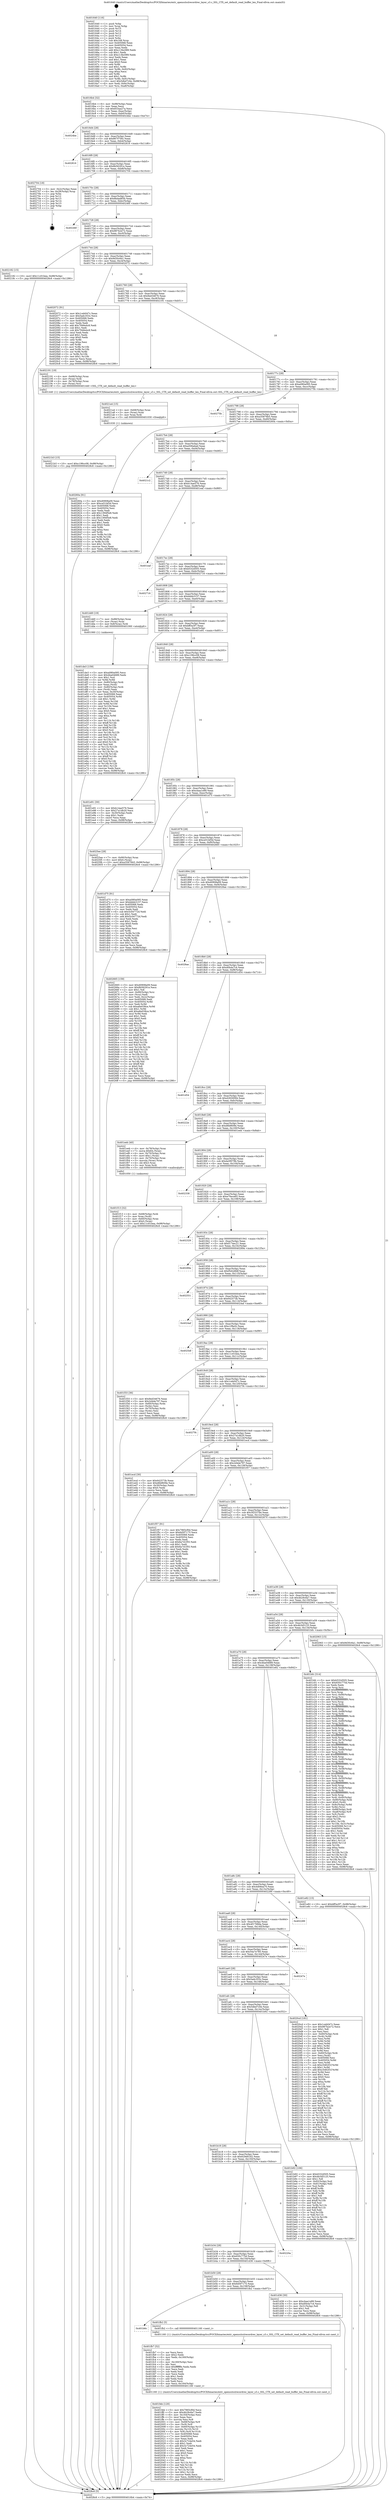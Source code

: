 digraph "0x401640" {
  label = "0x401640 (/mnt/c/Users/mathe/Desktop/tcc/POCII/binaries/extr_opensslsslrecordrec_layer_s3.c_SSL_CTX_set_default_read_buffer_len_Final-ollvm.out::main(0))"
  labelloc = "t"
  node[shape=record]

  Entry [label="",width=0.3,height=0.3,shape=circle,fillcolor=black,style=filled]
  "0x4016b4" [label="{
     0x4016b4 [32]\l
     | [instrs]\l
     &nbsp;&nbsp;0x4016b4 \<+6\>: mov -0x98(%rbp),%eax\l
     &nbsp;&nbsp;0x4016ba \<+2\>: mov %eax,%ecx\l
     &nbsp;&nbsp;0x4016bc \<+6\>: sub $0x833aa27a,%ecx\l
     &nbsp;&nbsp;0x4016c2 \<+6\>: mov %eax,-0xac(%rbp)\l
     &nbsp;&nbsp;0x4016c8 \<+6\>: mov %ecx,-0xb0(%rbp)\l
     &nbsp;&nbsp;0x4016ce \<+6\>: je 00000000004024be \<main+0xe7e\>\l
  }"]
  "0x4024be" [label="{
     0x4024be\l
  }", style=dashed]
  "0x4016d4" [label="{
     0x4016d4 [28]\l
     | [instrs]\l
     &nbsp;&nbsp;0x4016d4 \<+5\>: jmp 00000000004016d9 \<main+0x99\>\l
     &nbsp;&nbsp;0x4016d9 \<+6\>: mov -0xac(%rbp),%eax\l
     &nbsp;&nbsp;0x4016df \<+5\>: sub $0x867f756c,%eax\l
     &nbsp;&nbsp;0x4016e4 \<+6\>: mov %eax,-0xb4(%rbp)\l
     &nbsp;&nbsp;0x4016ea \<+6\>: je 0000000000402816 \<main+0x11d6\>\l
  }"]
  Exit [label="",width=0.3,height=0.3,shape=circle,fillcolor=black,style=filled,peripheries=2]
  "0x402816" [label="{
     0x402816\l
  }", style=dashed]
  "0x4016f0" [label="{
     0x4016f0 [28]\l
     | [instrs]\l
     &nbsp;&nbsp;0x4016f0 \<+5\>: jmp 00000000004016f5 \<main+0xb5\>\l
     &nbsp;&nbsp;0x4016f5 \<+6\>: mov -0xac(%rbp),%eax\l
     &nbsp;&nbsp;0x4016fb \<+5\>: sub $0x8b56291e,%eax\l
     &nbsp;&nbsp;0x401700 \<+6\>: mov %eax,-0xb8(%rbp)\l
     &nbsp;&nbsp;0x401706 \<+6\>: je 0000000000402704 \<main+0x10c4\>\l
  }"]
  "0x4021b3" [label="{
     0x4021b3 [15]\l
     | [instrs]\l
     &nbsp;&nbsp;0x4021b3 \<+10\>: movl $0xc196cc08,-0x98(%rbp)\l
     &nbsp;&nbsp;0x4021bd \<+5\>: jmp 00000000004028c6 \<main+0x1286\>\l
  }"]
  "0x402704" [label="{
     0x402704 [18]\l
     | [instrs]\l
     &nbsp;&nbsp;0x402704 \<+3\>: mov -0x2c(%rbp),%eax\l
     &nbsp;&nbsp;0x402707 \<+4\>: lea -0x28(%rbp),%rsp\l
     &nbsp;&nbsp;0x40270b \<+1\>: pop %rbx\l
     &nbsp;&nbsp;0x40270c \<+2\>: pop %r12\l
     &nbsp;&nbsp;0x40270e \<+2\>: pop %r13\l
     &nbsp;&nbsp;0x402710 \<+2\>: pop %r14\l
     &nbsp;&nbsp;0x402712 \<+2\>: pop %r15\l
     &nbsp;&nbsp;0x402714 \<+1\>: pop %rbp\l
     &nbsp;&nbsp;0x402715 \<+1\>: ret\l
  }"]
  "0x40170c" [label="{
     0x40170c [28]\l
     | [instrs]\l
     &nbsp;&nbsp;0x40170c \<+5\>: jmp 0000000000401711 \<main+0xd1\>\l
     &nbsp;&nbsp;0x401711 \<+6\>: mov -0xac(%rbp),%eax\l
     &nbsp;&nbsp;0x401717 \<+5\>: sub $0x8bdad65b,%eax\l
     &nbsp;&nbsp;0x40171c \<+6\>: mov %eax,-0xbc(%rbp)\l
     &nbsp;&nbsp;0x401722 \<+6\>: je 000000000040246f \<main+0xe2f\>\l
  }"]
  "0x4021a4" [label="{
     0x4021a4 [15]\l
     | [instrs]\l
     &nbsp;&nbsp;0x4021a4 \<+4\>: mov -0x68(%rbp),%rax\l
     &nbsp;&nbsp;0x4021a8 \<+3\>: mov (%rax),%rax\l
     &nbsp;&nbsp;0x4021ab \<+3\>: mov %rax,%rdi\l
     &nbsp;&nbsp;0x4021ae \<+5\>: call 0000000000401030 \<free@plt\>\l
     | [calls]\l
     &nbsp;&nbsp;0x401030 \{1\} (unknown)\l
  }"]
  "0x40246f" [label="{
     0x40246f\l
  }", style=dashed]
  "0x401728" [label="{
     0x401728 [28]\l
     | [instrs]\l
     &nbsp;&nbsp;0x401728 \<+5\>: jmp 000000000040172d \<main+0xed\>\l
     &nbsp;&nbsp;0x40172d \<+6\>: mov -0xac(%rbp),%eax\l
     &nbsp;&nbsp;0x401733 \<+5\>: sub $0x987b2e72,%eax\l
     &nbsp;&nbsp;0x401738 \<+6\>: mov %eax,-0xc0(%rbp)\l
     &nbsp;&nbsp;0x40173e \<+6\>: je 0000000000402182 \<main+0xb42\>\l
  }"]
  "0x401feb" [label="{
     0x401feb [120]\l
     | [instrs]\l
     &nbsp;&nbsp;0x401feb \<+5\>: mov $0x7965cf0d,%ecx\l
     &nbsp;&nbsp;0x401ff0 \<+5\>: mov $0x4b29c6a7,%edx\l
     &nbsp;&nbsp;0x401ff5 \<+6\>: mov -0x164(%rbp),%esi\l
     &nbsp;&nbsp;0x401ffb \<+3\>: imul %eax,%esi\l
     &nbsp;&nbsp;0x401ffe \<+3\>: movslq %esi,%r8\l
     &nbsp;&nbsp;0x402001 \<+4\>: mov -0x68(%rbp),%r9\l
     &nbsp;&nbsp;0x402005 \<+3\>: mov (%r9),%r9\l
     &nbsp;&nbsp;0x402008 \<+4\>: mov -0x60(%rbp),%r10\l
     &nbsp;&nbsp;0x40200c \<+3\>: movslq (%r10),%r10\l
     &nbsp;&nbsp;0x40200f \<+4\>: mov %r8,(%r9,%r10,8)\l
     &nbsp;&nbsp;0x402013 \<+7\>: mov 0x405068,%eax\l
     &nbsp;&nbsp;0x40201a \<+7\>: mov 0x405054,%esi\l
     &nbsp;&nbsp;0x402021 \<+2\>: mov %eax,%edi\l
     &nbsp;&nbsp;0x402023 \<+6\>: sub $0x3c724e54,%edi\l
     &nbsp;&nbsp;0x402029 \<+3\>: sub $0x1,%edi\l
     &nbsp;&nbsp;0x40202c \<+6\>: add $0x3c724e54,%edi\l
     &nbsp;&nbsp;0x402032 \<+3\>: imul %edi,%eax\l
     &nbsp;&nbsp;0x402035 \<+3\>: and $0x1,%eax\l
     &nbsp;&nbsp;0x402038 \<+3\>: cmp $0x0,%eax\l
     &nbsp;&nbsp;0x40203b \<+4\>: sete %r11b\l
     &nbsp;&nbsp;0x40203f \<+3\>: cmp $0xa,%esi\l
     &nbsp;&nbsp;0x402042 \<+3\>: setl %bl\l
     &nbsp;&nbsp;0x402045 \<+3\>: mov %r11b,%r14b\l
     &nbsp;&nbsp;0x402048 \<+3\>: and %bl,%r14b\l
     &nbsp;&nbsp;0x40204b \<+3\>: xor %bl,%r11b\l
     &nbsp;&nbsp;0x40204e \<+3\>: or %r11b,%r14b\l
     &nbsp;&nbsp;0x402051 \<+4\>: test $0x1,%r14b\l
     &nbsp;&nbsp;0x402055 \<+3\>: cmovne %edx,%ecx\l
     &nbsp;&nbsp;0x402058 \<+6\>: mov %ecx,-0x98(%rbp)\l
     &nbsp;&nbsp;0x40205e \<+5\>: jmp 00000000004028c6 \<main+0x1286\>\l
  }"]
  "0x402182" [label="{
     0x402182 [15]\l
     | [instrs]\l
     &nbsp;&nbsp;0x402182 \<+10\>: movl $0x11c01bea,-0x98(%rbp)\l
     &nbsp;&nbsp;0x40218c \<+5\>: jmp 00000000004028c6 \<main+0x1286\>\l
  }"]
  "0x401744" [label="{
     0x401744 [28]\l
     | [instrs]\l
     &nbsp;&nbsp;0x401744 \<+5\>: jmp 0000000000401749 \<main+0x109\>\l
     &nbsp;&nbsp;0x401749 \<+6\>: mov -0xac(%rbp),%eax\l
     &nbsp;&nbsp;0x40174f \<+5\>: sub $0x9d30c6a1,%eax\l
     &nbsp;&nbsp;0x401754 \<+6\>: mov %eax,-0xc4(%rbp)\l
     &nbsp;&nbsp;0x40175a \<+6\>: je 0000000000402072 \<main+0xa32\>\l
  }"]
  "0x401fb7" [label="{
     0x401fb7 [52]\l
     | [instrs]\l
     &nbsp;&nbsp;0x401fb7 \<+2\>: xor %ecx,%ecx\l
     &nbsp;&nbsp;0x401fb9 \<+5\>: mov $0x2,%edx\l
     &nbsp;&nbsp;0x401fbe \<+6\>: mov %edx,-0x160(%rbp)\l
     &nbsp;&nbsp;0x401fc4 \<+1\>: cltd\l
     &nbsp;&nbsp;0x401fc5 \<+6\>: mov -0x160(%rbp),%esi\l
     &nbsp;&nbsp;0x401fcb \<+2\>: idiv %esi\l
     &nbsp;&nbsp;0x401fcd \<+6\>: imul $0xfffffffe,%edx,%edx\l
     &nbsp;&nbsp;0x401fd3 \<+2\>: mov %ecx,%edi\l
     &nbsp;&nbsp;0x401fd5 \<+2\>: sub %edx,%edi\l
     &nbsp;&nbsp;0x401fd7 \<+2\>: mov %ecx,%edx\l
     &nbsp;&nbsp;0x401fd9 \<+3\>: sub $0x1,%edx\l
     &nbsp;&nbsp;0x401fdc \<+2\>: add %edx,%edi\l
     &nbsp;&nbsp;0x401fde \<+2\>: sub %edi,%ecx\l
     &nbsp;&nbsp;0x401fe0 \<+6\>: mov %ecx,-0x164(%rbp)\l
     &nbsp;&nbsp;0x401fe6 \<+5\>: call 0000000000401160 \<next_i\>\l
     | [calls]\l
     &nbsp;&nbsp;0x401160 \{1\} (/mnt/c/Users/mathe/Desktop/tcc/POCII/binaries/extr_opensslsslrecordrec_layer_s3.c_SSL_CTX_set_default_read_buffer_len_Final-ollvm.out::next_i)\l
  }"]
  "0x402072" [label="{
     0x402072 [91]\l
     | [instrs]\l
     &nbsp;&nbsp;0x402072 \<+5\>: mov $0x1ceb047c,%eax\l
     &nbsp;&nbsp;0x402077 \<+5\>: mov $0x5adc353c,%ecx\l
     &nbsp;&nbsp;0x40207c \<+7\>: mov 0x405068,%edx\l
     &nbsp;&nbsp;0x402083 \<+7\>: mov 0x405054,%esi\l
     &nbsp;&nbsp;0x40208a \<+2\>: mov %edx,%edi\l
     &nbsp;&nbsp;0x40208c \<+6\>: add $0x7946e4c8,%edi\l
     &nbsp;&nbsp;0x402092 \<+3\>: sub $0x1,%edi\l
     &nbsp;&nbsp;0x402095 \<+6\>: sub $0x7946e4c8,%edi\l
     &nbsp;&nbsp;0x40209b \<+3\>: imul %edi,%edx\l
     &nbsp;&nbsp;0x40209e \<+3\>: and $0x1,%edx\l
     &nbsp;&nbsp;0x4020a1 \<+3\>: cmp $0x0,%edx\l
     &nbsp;&nbsp;0x4020a4 \<+4\>: sete %r8b\l
     &nbsp;&nbsp;0x4020a8 \<+3\>: cmp $0xa,%esi\l
     &nbsp;&nbsp;0x4020ab \<+4\>: setl %r9b\l
     &nbsp;&nbsp;0x4020af \<+3\>: mov %r8b,%r10b\l
     &nbsp;&nbsp;0x4020b2 \<+3\>: and %r9b,%r10b\l
     &nbsp;&nbsp;0x4020b5 \<+3\>: xor %r9b,%r8b\l
     &nbsp;&nbsp;0x4020b8 \<+3\>: or %r8b,%r10b\l
     &nbsp;&nbsp;0x4020bb \<+4\>: test $0x1,%r10b\l
     &nbsp;&nbsp;0x4020bf \<+3\>: cmovne %ecx,%eax\l
     &nbsp;&nbsp;0x4020c2 \<+6\>: mov %eax,-0x98(%rbp)\l
     &nbsp;&nbsp;0x4020c8 \<+5\>: jmp 00000000004028c6 \<main+0x1286\>\l
  }"]
  "0x401760" [label="{
     0x401760 [28]\l
     | [instrs]\l
     &nbsp;&nbsp;0x401760 \<+5\>: jmp 0000000000401765 \<main+0x125\>\l
     &nbsp;&nbsp;0x401765 \<+6\>: mov -0xac(%rbp),%eax\l
     &nbsp;&nbsp;0x40176b \<+5\>: sub $0x9ed34676,%eax\l
     &nbsp;&nbsp;0x401770 \<+6\>: mov %eax,-0xc8(%rbp)\l
     &nbsp;&nbsp;0x401776 \<+6\>: je 0000000000402191 \<main+0xb51\>\l
  }"]
  "0x401b6c" [label="{
     0x401b6c\l
  }", style=dashed]
  "0x402191" [label="{
     0x402191 [19]\l
     | [instrs]\l
     &nbsp;&nbsp;0x402191 \<+4\>: mov -0x68(%rbp),%rax\l
     &nbsp;&nbsp;0x402195 \<+3\>: mov (%rax),%rdi\l
     &nbsp;&nbsp;0x402198 \<+4\>: mov -0x78(%rbp),%rax\l
     &nbsp;&nbsp;0x40219c \<+3\>: mov (%rax),%rsi\l
     &nbsp;&nbsp;0x40219f \<+5\>: call 0000000000401440 \<SSL_CTX_set_default_read_buffer_len\>\l
     | [calls]\l
     &nbsp;&nbsp;0x401440 \{1\} (/mnt/c/Users/mathe/Desktop/tcc/POCII/binaries/extr_opensslsslrecordrec_layer_s3.c_SSL_CTX_set_default_read_buffer_len_Final-ollvm.out::SSL_CTX_set_default_read_buffer_len)\l
  }"]
  "0x40177c" [label="{
     0x40177c [28]\l
     | [instrs]\l
     &nbsp;&nbsp;0x40177c \<+5\>: jmp 0000000000401781 \<main+0x141\>\l
     &nbsp;&nbsp;0x401781 \<+6\>: mov -0xac(%rbp),%eax\l
     &nbsp;&nbsp;0x401787 \<+5\>: sub $0xa080a095,%eax\l
     &nbsp;&nbsp;0x40178c \<+6\>: mov %eax,-0xcc(%rbp)\l
     &nbsp;&nbsp;0x401792 \<+6\>: je 000000000040275b \<main+0x111b\>\l
  }"]
  "0x401fb2" [label="{
     0x401fb2 [5]\l
     | [instrs]\l
     &nbsp;&nbsp;0x401fb2 \<+5\>: call 0000000000401160 \<next_i\>\l
     | [calls]\l
     &nbsp;&nbsp;0x401160 \{1\} (/mnt/c/Users/mathe/Desktop/tcc/POCII/binaries/extr_opensslsslrecordrec_layer_s3.c_SSL_CTX_set_default_read_buffer_len_Final-ollvm.out::next_i)\l
  }"]
  "0x40275b" [label="{
     0x40275b\l
  }", style=dashed]
  "0x401798" [label="{
     0x401798 [28]\l
     | [instrs]\l
     &nbsp;&nbsp;0x401798 \<+5\>: jmp 000000000040179d \<main+0x15d\>\l
     &nbsp;&nbsp;0x40179d \<+6\>: mov -0xac(%rbp),%eax\l
     &nbsp;&nbsp;0x4017a3 \<+5\>: sub $0xa35876b5,%eax\l
     &nbsp;&nbsp;0x4017a8 \<+6\>: mov %eax,-0xd0(%rbp)\l
     &nbsp;&nbsp;0x4017ae \<+6\>: je 000000000040260a \<main+0xfca\>\l
  }"]
  "0x401f13" [label="{
     0x401f13 [32]\l
     | [instrs]\l
     &nbsp;&nbsp;0x401f13 \<+4\>: mov -0x68(%rbp),%rdi\l
     &nbsp;&nbsp;0x401f17 \<+3\>: mov %rax,(%rdi)\l
     &nbsp;&nbsp;0x401f1a \<+4\>: mov -0x60(%rbp),%rax\l
     &nbsp;&nbsp;0x401f1e \<+6\>: movl $0x0,(%rax)\l
     &nbsp;&nbsp;0x401f24 \<+10\>: movl $0x11c01bea,-0x98(%rbp)\l
     &nbsp;&nbsp;0x401f2e \<+5\>: jmp 00000000004028c6 \<main+0x1286\>\l
  }"]
  "0x40260a" [label="{
     0x40260a [91]\l
     | [instrs]\l
     &nbsp;&nbsp;0x40260a \<+5\>: mov $0xd0908a09,%eax\l
     &nbsp;&nbsp;0x40260f \<+5\>: mov $0xce51bf3d,%ecx\l
     &nbsp;&nbsp;0x402614 \<+7\>: mov 0x405068,%edx\l
     &nbsp;&nbsp;0x40261b \<+7\>: mov 0x405054,%esi\l
     &nbsp;&nbsp;0x402622 \<+2\>: mov %edx,%edi\l
     &nbsp;&nbsp;0x402624 \<+6\>: add $0x1394f5e8,%edi\l
     &nbsp;&nbsp;0x40262a \<+3\>: sub $0x1,%edi\l
     &nbsp;&nbsp;0x40262d \<+6\>: sub $0x1394f5e8,%edi\l
     &nbsp;&nbsp;0x402633 \<+3\>: imul %edi,%edx\l
     &nbsp;&nbsp;0x402636 \<+3\>: and $0x1,%edx\l
     &nbsp;&nbsp;0x402639 \<+3\>: cmp $0x0,%edx\l
     &nbsp;&nbsp;0x40263c \<+4\>: sete %r8b\l
     &nbsp;&nbsp;0x402640 \<+3\>: cmp $0xa,%esi\l
     &nbsp;&nbsp;0x402643 \<+4\>: setl %r9b\l
     &nbsp;&nbsp;0x402647 \<+3\>: mov %r8b,%r10b\l
     &nbsp;&nbsp;0x40264a \<+3\>: and %r9b,%r10b\l
     &nbsp;&nbsp;0x40264d \<+3\>: xor %r9b,%r8b\l
     &nbsp;&nbsp;0x402650 \<+3\>: or %r8b,%r10b\l
     &nbsp;&nbsp;0x402653 \<+4\>: test $0x1,%r10b\l
     &nbsp;&nbsp;0x402657 \<+3\>: cmovne %ecx,%eax\l
     &nbsp;&nbsp;0x40265a \<+6\>: mov %eax,-0x98(%rbp)\l
     &nbsp;&nbsp;0x402660 \<+5\>: jmp 00000000004028c6 \<main+0x1286\>\l
  }"]
  "0x4017b4" [label="{
     0x4017b4 [28]\l
     | [instrs]\l
     &nbsp;&nbsp;0x4017b4 \<+5\>: jmp 00000000004017b9 \<main+0x179\>\l
     &nbsp;&nbsp;0x4017b9 \<+6\>: mov -0xac(%rbp),%eax\l
     &nbsp;&nbsp;0x4017bf \<+5\>: sub $0xa506abad,%eax\l
     &nbsp;&nbsp;0x4017c4 \<+6\>: mov %eax,-0xd4(%rbp)\l
     &nbsp;&nbsp;0x4017ca \<+6\>: je 00000000004021c2 \<main+0xb82\>\l
  }"]
  "0x401de3" [label="{
     0x401de3 [159]\l
     | [instrs]\l
     &nbsp;&nbsp;0x401de3 \<+5\>: mov $0xa080a095,%ecx\l
     &nbsp;&nbsp;0x401de8 \<+5\>: mov $0x4ba04689,%edx\l
     &nbsp;&nbsp;0x401ded \<+3\>: mov $0x1,%sil\l
     &nbsp;&nbsp;0x401df0 \<+3\>: xor %r8d,%r8d\l
     &nbsp;&nbsp;0x401df3 \<+4\>: mov -0x80(%rbp),%rdi\l
     &nbsp;&nbsp;0x401df7 \<+2\>: mov %eax,(%rdi)\l
     &nbsp;&nbsp;0x401df9 \<+4\>: mov -0x80(%rbp),%rdi\l
     &nbsp;&nbsp;0x401dfd \<+2\>: mov (%rdi),%eax\l
     &nbsp;&nbsp;0x401dff \<+3\>: mov %eax,-0x30(%rbp)\l
     &nbsp;&nbsp;0x401e02 \<+7\>: mov 0x405068,%eax\l
     &nbsp;&nbsp;0x401e09 \<+8\>: mov 0x405054,%r9d\l
     &nbsp;&nbsp;0x401e11 \<+4\>: sub $0x1,%r8d\l
     &nbsp;&nbsp;0x401e15 \<+3\>: mov %eax,%r10d\l
     &nbsp;&nbsp;0x401e18 \<+3\>: add %r8d,%r10d\l
     &nbsp;&nbsp;0x401e1b \<+4\>: imul %r10d,%eax\l
     &nbsp;&nbsp;0x401e1f \<+3\>: and $0x1,%eax\l
     &nbsp;&nbsp;0x401e22 \<+3\>: cmp $0x0,%eax\l
     &nbsp;&nbsp;0x401e25 \<+4\>: sete %r11b\l
     &nbsp;&nbsp;0x401e29 \<+4\>: cmp $0xa,%r9d\l
     &nbsp;&nbsp;0x401e2d \<+3\>: setl %bl\l
     &nbsp;&nbsp;0x401e30 \<+3\>: mov %r11b,%r14b\l
     &nbsp;&nbsp;0x401e33 \<+4\>: xor $0xff,%r14b\l
     &nbsp;&nbsp;0x401e37 \<+3\>: mov %bl,%r15b\l
     &nbsp;&nbsp;0x401e3a \<+4\>: xor $0xff,%r15b\l
     &nbsp;&nbsp;0x401e3e \<+4\>: xor $0x0,%sil\l
     &nbsp;&nbsp;0x401e42 \<+3\>: mov %r14b,%r12b\l
     &nbsp;&nbsp;0x401e45 \<+4\>: and $0x0,%r12b\l
     &nbsp;&nbsp;0x401e49 \<+3\>: and %sil,%r11b\l
     &nbsp;&nbsp;0x401e4c \<+3\>: mov %r15b,%r13b\l
     &nbsp;&nbsp;0x401e4f \<+4\>: and $0x0,%r13b\l
     &nbsp;&nbsp;0x401e53 \<+3\>: and %sil,%bl\l
     &nbsp;&nbsp;0x401e56 \<+3\>: or %r11b,%r12b\l
     &nbsp;&nbsp;0x401e59 \<+3\>: or %bl,%r13b\l
     &nbsp;&nbsp;0x401e5c \<+3\>: xor %r13b,%r12b\l
     &nbsp;&nbsp;0x401e5f \<+3\>: or %r15b,%r14b\l
     &nbsp;&nbsp;0x401e62 \<+4\>: xor $0xff,%r14b\l
     &nbsp;&nbsp;0x401e66 \<+4\>: or $0x0,%sil\l
     &nbsp;&nbsp;0x401e6a \<+3\>: and %sil,%r14b\l
     &nbsp;&nbsp;0x401e6d \<+3\>: or %r14b,%r12b\l
     &nbsp;&nbsp;0x401e70 \<+4\>: test $0x1,%r12b\l
     &nbsp;&nbsp;0x401e74 \<+3\>: cmovne %edx,%ecx\l
     &nbsp;&nbsp;0x401e77 \<+6\>: mov %ecx,-0x98(%rbp)\l
     &nbsp;&nbsp;0x401e7d \<+5\>: jmp 00000000004028c6 \<main+0x1286\>\l
  }"]
  "0x4021c2" [label="{
     0x4021c2\l
  }", style=dashed]
  "0x4017d0" [label="{
     0x4017d0 [28]\l
     | [instrs]\l
     &nbsp;&nbsp;0x4017d0 \<+5\>: jmp 00000000004017d5 \<main+0x195\>\l
     &nbsp;&nbsp;0x4017d5 \<+6\>: mov -0xac(%rbp),%eax\l
     &nbsp;&nbsp;0x4017db \<+5\>: sub $0xb14ae576,%eax\l
     &nbsp;&nbsp;0x4017e0 \<+6\>: mov %eax,-0xd8(%rbp)\l
     &nbsp;&nbsp;0x4017e6 \<+6\>: je 0000000000401eaf \<main+0x86f\>\l
  }"]
  "0x401b50" [label="{
     0x401b50 [28]\l
     | [instrs]\l
     &nbsp;&nbsp;0x401b50 \<+5\>: jmp 0000000000401b55 \<main+0x515\>\l
     &nbsp;&nbsp;0x401b55 \<+6\>: mov -0xac(%rbp),%eax\l
     &nbsp;&nbsp;0x401b5b \<+5\>: sub $0x6d5f7175,%eax\l
     &nbsp;&nbsp;0x401b60 \<+6\>: mov %eax,-0x158(%rbp)\l
     &nbsp;&nbsp;0x401b66 \<+6\>: je 0000000000401fb2 \<main+0x972\>\l
  }"]
  "0x401eaf" [label="{
     0x401eaf\l
  }", style=dashed]
  "0x4017ec" [label="{
     0x4017ec [28]\l
     | [instrs]\l
     &nbsp;&nbsp;0x4017ec \<+5\>: jmp 00000000004017f1 \<main+0x1b1\>\l
     &nbsp;&nbsp;0x4017f1 \<+6\>: mov -0xac(%rbp),%eax\l
     &nbsp;&nbsp;0x4017f7 \<+5\>: sub $0xb532d505,%eax\l
     &nbsp;&nbsp;0x4017fc \<+6\>: mov %eax,-0xdc(%rbp)\l
     &nbsp;&nbsp;0x401802 \<+6\>: je 0000000000402716 \<main+0x10d6\>\l
  }"]
  "0x401d36" [label="{
     0x401d36 [30]\l
     | [instrs]\l
     &nbsp;&nbsp;0x401d36 \<+5\>: mov $0xcbaa1e89,%eax\l
     &nbsp;&nbsp;0x401d3b \<+5\>: mov $0xd0b4a7c4,%ecx\l
     &nbsp;&nbsp;0x401d40 \<+3\>: mov -0x31(%rbp),%dl\l
     &nbsp;&nbsp;0x401d43 \<+3\>: test $0x1,%dl\l
     &nbsp;&nbsp;0x401d46 \<+3\>: cmovne %ecx,%eax\l
     &nbsp;&nbsp;0x401d49 \<+6\>: mov %eax,-0x98(%rbp)\l
     &nbsp;&nbsp;0x401d4f \<+5\>: jmp 00000000004028c6 \<main+0x1286\>\l
  }"]
  "0x402716" [label="{
     0x402716\l
  }", style=dashed]
  "0x401808" [label="{
     0x401808 [28]\l
     | [instrs]\l
     &nbsp;&nbsp;0x401808 \<+5\>: jmp 000000000040180d \<main+0x1cd\>\l
     &nbsp;&nbsp;0x40180d \<+6\>: mov -0xac(%rbp),%eax\l
     &nbsp;&nbsp;0x401813 \<+5\>: sub $0xbbbb3157,%eax\l
     &nbsp;&nbsp;0x401818 \<+6\>: mov %eax,-0xe0(%rbp)\l
     &nbsp;&nbsp;0x40181e \<+6\>: je 0000000000401dd0 \<main+0x790\>\l
  }"]
  "0x401b34" [label="{
     0x401b34 [28]\l
     | [instrs]\l
     &nbsp;&nbsp;0x401b34 \<+5\>: jmp 0000000000401b39 \<main+0x4f9\>\l
     &nbsp;&nbsp;0x401b39 \<+6\>: mov -0xac(%rbp),%eax\l
     &nbsp;&nbsp;0x401b3f \<+5\>: sub $0x650c775d,%eax\l
     &nbsp;&nbsp;0x401b44 \<+6\>: mov %eax,-0x154(%rbp)\l
     &nbsp;&nbsp;0x401b4a \<+6\>: je 0000000000401d36 \<main+0x6f6\>\l
  }"]
  "0x401dd0" [label="{
     0x401dd0 [19]\l
     | [instrs]\l
     &nbsp;&nbsp;0x401dd0 \<+7\>: mov -0x88(%rbp),%rax\l
     &nbsp;&nbsp;0x401dd7 \<+3\>: mov (%rax),%rax\l
     &nbsp;&nbsp;0x401dda \<+4\>: mov 0x8(%rax),%rdi\l
     &nbsp;&nbsp;0x401dde \<+5\>: call 0000000000401060 \<atoi@plt\>\l
     | [calls]\l
     &nbsp;&nbsp;0x401060 \{1\} (unknown)\l
  }"]
  "0x401824" [label="{
     0x401824 [28]\l
     | [instrs]\l
     &nbsp;&nbsp;0x401824 \<+5\>: jmp 0000000000401829 \<main+0x1e9\>\l
     &nbsp;&nbsp;0x401829 \<+6\>: mov -0xac(%rbp),%eax\l
     &nbsp;&nbsp;0x40182f \<+5\>: sub $0xbff3a3f7,%eax\l
     &nbsp;&nbsp;0x401834 \<+6\>: mov %eax,-0xe4(%rbp)\l
     &nbsp;&nbsp;0x40183a \<+6\>: je 0000000000401e91 \<main+0x851\>\l
  }"]
  "0x40220a" [label="{
     0x40220a\l
  }", style=dashed]
  "0x401e91" [label="{
     0x401e91 [30]\l
     | [instrs]\l
     &nbsp;&nbsp;0x401e91 \<+5\>: mov $0xb14ae576,%eax\l
     &nbsp;&nbsp;0x401e96 \<+5\>: mov $0x27a1db20,%ecx\l
     &nbsp;&nbsp;0x401e9b \<+3\>: mov -0x30(%rbp),%edx\l
     &nbsp;&nbsp;0x401e9e \<+3\>: cmp $0x1,%edx\l
     &nbsp;&nbsp;0x401ea1 \<+3\>: cmovl %ecx,%eax\l
     &nbsp;&nbsp;0x401ea4 \<+6\>: mov %eax,-0x98(%rbp)\l
     &nbsp;&nbsp;0x401eaa \<+5\>: jmp 00000000004028c6 \<main+0x1286\>\l
  }"]
  "0x401840" [label="{
     0x401840 [28]\l
     | [instrs]\l
     &nbsp;&nbsp;0x401840 \<+5\>: jmp 0000000000401845 \<main+0x205\>\l
     &nbsp;&nbsp;0x401845 \<+6\>: mov -0xac(%rbp),%eax\l
     &nbsp;&nbsp;0x40184b \<+5\>: sub $0xc196cc08,%eax\l
     &nbsp;&nbsp;0x401850 \<+6\>: mov %eax,-0xe8(%rbp)\l
     &nbsp;&nbsp;0x401856 \<+6\>: je 00000000004025ee \<main+0xfae\>\l
  }"]
  "0x401640" [label="{
     0x401640 [116]\l
     | [instrs]\l
     &nbsp;&nbsp;0x401640 \<+1\>: push %rbp\l
     &nbsp;&nbsp;0x401641 \<+3\>: mov %rsp,%rbp\l
     &nbsp;&nbsp;0x401644 \<+2\>: push %r15\l
     &nbsp;&nbsp;0x401646 \<+2\>: push %r14\l
     &nbsp;&nbsp;0x401648 \<+2\>: push %r13\l
     &nbsp;&nbsp;0x40164a \<+2\>: push %r12\l
     &nbsp;&nbsp;0x40164c \<+1\>: push %rbx\l
     &nbsp;&nbsp;0x40164d \<+7\>: sub $0x168,%rsp\l
     &nbsp;&nbsp;0x401654 \<+7\>: mov 0x405068,%eax\l
     &nbsp;&nbsp;0x40165b \<+7\>: mov 0x405054,%ecx\l
     &nbsp;&nbsp;0x401662 \<+2\>: mov %eax,%edx\l
     &nbsp;&nbsp;0x401664 \<+6\>: add $0xc13bc089,%edx\l
     &nbsp;&nbsp;0x40166a \<+3\>: sub $0x1,%edx\l
     &nbsp;&nbsp;0x40166d \<+6\>: sub $0xc13bc089,%edx\l
     &nbsp;&nbsp;0x401673 \<+3\>: imul %edx,%eax\l
     &nbsp;&nbsp;0x401676 \<+3\>: and $0x1,%eax\l
     &nbsp;&nbsp;0x401679 \<+3\>: cmp $0x0,%eax\l
     &nbsp;&nbsp;0x40167c \<+4\>: sete %r8b\l
     &nbsp;&nbsp;0x401680 \<+4\>: and $0x1,%r8b\l
     &nbsp;&nbsp;0x401684 \<+7\>: mov %r8b,-0x92(%rbp)\l
     &nbsp;&nbsp;0x40168b \<+3\>: cmp $0xa,%ecx\l
     &nbsp;&nbsp;0x40168e \<+4\>: setl %r8b\l
     &nbsp;&nbsp;0x401692 \<+4\>: and $0x1,%r8b\l
     &nbsp;&nbsp;0x401696 \<+7\>: mov %r8b,-0x91(%rbp)\l
     &nbsp;&nbsp;0x40169d \<+10\>: movl $0x5dbd7c0e,-0x98(%rbp)\l
     &nbsp;&nbsp;0x4016a7 \<+6\>: mov %edi,-0x9c(%rbp)\l
     &nbsp;&nbsp;0x4016ad \<+7\>: mov %rsi,-0xa8(%rbp)\l
  }"]
  "0x4025ee" [label="{
     0x4025ee [28]\l
     | [instrs]\l
     &nbsp;&nbsp;0x4025ee \<+7\>: mov -0x90(%rbp),%rax\l
     &nbsp;&nbsp;0x4025f5 \<+6\>: movl $0x0,(%rax)\l
     &nbsp;&nbsp;0x4025fb \<+10\>: movl $0xa35876b5,-0x98(%rbp)\l
     &nbsp;&nbsp;0x402605 \<+5\>: jmp 00000000004028c6 \<main+0x1286\>\l
  }"]
  "0x40185c" [label="{
     0x40185c [28]\l
     | [instrs]\l
     &nbsp;&nbsp;0x40185c \<+5\>: jmp 0000000000401861 \<main+0x221\>\l
     &nbsp;&nbsp;0x401861 \<+6\>: mov -0xac(%rbp),%eax\l
     &nbsp;&nbsp;0x401867 \<+5\>: sub $0xcbaa1e89,%eax\l
     &nbsp;&nbsp;0x40186c \<+6\>: mov %eax,-0xec(%rbp)\l
     &nbsp;&nbsp;0x401872 \<+6\>: je 0000000000401d75 \<main+0x735\>\l
  }"]
  "0x4028c6" [label="{
     0x4028c6 [5]\l
     | [instrs]\l
     &nbsp;&nbsp;0x4028c6 \<+5\>: jmp 00000000004016b4 \<main+0x74\>\l
  }"]
  "0x401d75" [label="{
     0x401d75 [91]\l
     | [instrs]\l
     &nbsp;&nbsp;0x401d75 \<+5\>: mov $0xa080a095,%eax\l
     &nbsp;&nbsp;0x401d7a \<+5\>: mov $0xbbbb3157,%ecx\l
     &nbsp;&nbsp;0x401d7f \<+7\>: mov 0x405068,%edx\l
     &nbsp;&nbsp;0x401d86 \<+7\>: mov 0x405054,%esi\l
     &nbsp;&nbsp;0x401d8d \<+2\>: mov %edx,%edi\l
     &nbsp;&nbsp;0x401d8f \<+6\>: sub $0x5c04772d,%edi\l
     &nbsp;&nbsp;0x401d95 \<+3\>: sub $0x1,%edi\l
     &nbsp;&nbsp;0x401d98 \<+6\>: add $0x5c04772d,%edi\l
     &nbsp;&nbsp;0x401d9e \<+3\>: imul %edi,%edx\l
     &nbsp;&nbsp;0x401da1 \<+3\>: and $0x1,%edx\l
     &nbsp;&nbsp;0x401da4 \<+3\>: cmp $0x0,%edx\l
     &nbsp;&nbsp;0x401da7 \<+4\>: sete %r8b\l
     &nbsp;&nbsp;0x401dab \<+3\>: cmp $0xa,%esi\l
     &nbsp;&nbsp;0x401dae \<+4\>: setl %r9b\l
     &nbsp;&nbsp;0x401db2 \<+3\>: mov %r8b,%r10b\l
     &nbsp;&nbsp;0x401db5 \<+3\>: and %r9b,%r10b\l
     &nbsp;&nbsp;0x401db8 \<+3\>: xor %r9b,%r8b\l
     &nbsp;&nbsp;0x401dbb \<+3\>: or %r8b,%r10b\l
     &nbsp;&nbsp;0x401dbe \<+4\>: test $0x1,%r10b\l
     &nbsp;&nbsp;0x401dc2 \<+3\>: cmovne %ecx,%eax\l
     &nbsp;&nbsp;0x401dc5 \<+6\>: mov %eax,-0x98(%rbp)\l
     &nbsp;&nbsp;0x401dcb \<+5\>: jmp 00000000004028c6 \<main+0x1286\>\l
  }"]
  "0x401878" [label="{
     0x401878 [28]\l
     | [instrs]\l
     &nbsp;&nbsp;0x401878 \<+5\>: jmp 000000000040187d \<main+0x23d\>\l
     &nbsp;&nbsp;0x40187d \<+6\>: mov -0xac(%rbp),%eax\l
     &nbsp;&nbsp;0x401883 \<+5\>: sub $0xce51bf3d,%eax\l
     &nbsp;&nbsp;0x401888 \<+6\>: mov %eax,-0xf0(%rbp)\l
     &nbsp;&nbsp;0x40188e \<+6\>: je 0000000000402665 \<main+0x1025\>\l
  }"]
  "0x401b18" [label="{
     0x401b18 [28]\l
     | [instrs]\l
     &nbsp;&nbsp;0x401b18 \<+5\>: jmp 0000000000401b1d \<main+0x4dd\>\l
     &nbsp;&nbsp;0x401b1d \<+6\>: mov -0xac(%rbp),%eax\l
     &nbsp;&nbsp;0x401b23 \<+5\>: sub $0x629d0162,%eax\l
     &nbsp;&nbsp;0x401b28 \<+6\>: mov %eax,-0x150(%rbp)\l
     &nbsp;&nbsp;0x401b2e \<+6\>: je 000000000040220a \<main+0xbca\>\l
  }"]
  "0x402665" [label="{
     0x402665 [159]\l
     | [instrs]\l
     &nbsp;&nbsp;0x402665 \<+5\>: mov $0xd0908a09,%eax\l
     &nbsp;&nbsp;0x40266a \<+5\>: mov $0x8b56291e,%ecx\l
     &nbsp;&nbsp;0x40266f \<+2\>: mov $0x1,%dl\l
     &nbsp;&nbsp;0x402671 \<+7\>: mov -0x90(%rbp),%rsi\l
     &nbsp;&nbsp;0x402678 \<+2\>: mov (%rsi),%edi\l
     &nbsp;&nbsp;0x40267a \<+3\>: mov %edi,-0x2c(%rbp)\l
     &nbsp;&nbsp;0x40267d \<+7\>: mov 0x405068,%edi\l
     &nbsp;&nbsp;0x402684 \<+8\>: mov 0x405054,%r8d\l
     &nbsp;&nbsp;0x40268c \<+3\>: mov %edi,%r9d\l
     &nbsp;&nbsp;0x40268f \<+7\>: sub $0xa6e038ce,%r9d\l
     &nbsp;&nbsp;0x402696 \<+4\>: sub $0x1,%r9d\l
     &nbsp;&nbsp;0x40269a \<+7\>: add $0xa6e038ce,%r9d\l
     &nbsp;&nbsp;0x4026a1 \<+4\>: imul %r9d,%edi\l
     &nbsp;&nbsp;0x4026a5 \<+3\>: and $0x1,%edi\l
     &nbsp;&nbsp;0x4026a8 \<+3\>: cmp $0x0,%edi\l
     &nbsp;&nbsp;0x4026ab \<+4\>: sete %r10b\l
     &nbsp;&nbsp;0x4026af \<+4\>: cmp $0xa,%r8d\l
     &nbsp;&nbsp;0x4026b3 \<+4\>: setl %r11b\l
     &nbsp;&nbsp;0x4026b7 \<+3\>: mov %r10b,%bl\l
     &nbsp;&nbsp;0x4026ba \<+3\>: xor $0xff,%bl\l
     &nbsp;&nbsp;0x4026bd \<+3\>: mov %r11b,%r14b\l
     &nbsp;&nbsp;0x4026c0 \<+4\>: xor $0xff,%r14b\l
     &nbsp;&nbsp;0x4026c4 \<+3\>: xor $0x0,%dl\l
     &nbsp;&nbsp;0x4026c7 \<+3\>: mov %bl,%r15b\l
     &nbsp;&nbsp;0x4026ca \<+4\>: and $0x0,%r15b\l
     &nbsp;&nbsp;0x4026ce \<+3\>: and %dl,%r10b\l
     &nbsp;&nbsp;0x4026d1 \<+3\>: mov %r14b,%r12b\l
     &nbsp;&nbsp;0x4026d4 \<+4\>: and $0x0,%r12b\l
     &nbsp;&nbsp;0x4026d8 \<+3\>: and %dl,%r11b\l
     &nbsp;&nbsp;0x4026db \<+3\>: or %r10b,%r15b\l
     &nbsp;&nbsp;0x4026de \<+3\>: or %r11b,%r12b\l
     &nbsp;&nbsp;0x4026e1 \<+3\>: xor %r12b,%r15b\l
     &nbsp;&nbsp;0x4026e4 \<+3\>: or %r14b,%bl\l
     &nbsp;&nbsp;0x4026e7 \<+3\>: xor $0xff,%bl\l
     &nbsp;&nbsp;0x4026ea \<+3\>: or $0x0,%dl\l
     &nbsp;&nbsp;0x4026ed \<+2\>: and %dl,%bl\l
     &nbsp;&nbsp;0x4026ef \<+3\>: or %bl,%r15b\l
     &nbsp;&nbsp;0x4026f2 \<+4\>: test $0x1,%r15b\l
     &nbsp;&nbsp;0x4026f6 \<+3\>: cmovne %ecx,%eax\l
     &nbsp;&nbsp;0x4026f9 \<+6\>: mov %eax,-0x98(%rbp)\l
     &nbsp;&nbsp;0x4026ff \<+5\>: jmp 00000000004028c6 \<main+0x1286\>\l
  }"]
  "0x401894" [label="{
     0x401894 [28]\l
     | [instrs]\l
     &nbsp;&nbsp;0x401894 \<+5\>: jmp 0000000000401899 \<main+0x259\>\l
     &nbsp;&nbsp;0x401899 \<+6\>: mov -0xac(%rbp),%eax\l
     &nbsp;&nbsp;0x40189f \<+5\>: sub $0xd0908a09,%eax\l
     &nbsp;&nbsp;0x4018a4 \<+6\>: mov %eax,-0xf4(%rbp)\l
     &nbsp;&nbsp;0x4018aa \<+6\>: je 00000000004028ae \<main+0x126e\>\l
  }"]
  "0x401b92" [label="{
     0x401b92 [106]\l
     | [instrs]\l
     &nbsp;&nbsp;0x401b92 \<+5\>: mov $0xb532d505,%eax\l
     &nbsp;&nbsp;0x401b97 \<+5\>: mov $0x4b3d5125,%ecx\l
     &nbsp;&nbsp;0x401b9c \<+2\>: mov $0x1,%dl\l
     &nbsp;&nbsp;0x401b9e \<+7\>: mov -0x92(%rbp),%sil\l
     &nbsp;&nbsp;0x401ba5 \<+7\>: mov -0x91(%rbp),%dil\l
     &nbsp;&nbsp;0x401bac \<+3\>: mov %sil,%r8b\l
     &nbsp;&nbsp;0x401baf \<+4\>: xor $0xff,%r8b\l
     &nbsp;&nbsp;0x401bb3 \<+3\>: mov %dil,%r9b\l
     &nbsp;&nbsp;0x401bb6 \<+4\>: xor $0xff,%r9b\l
     &nbsp;&nbsp;0x401bba \<+3\>: xor $0x1,%dl\l
     &nbsp;&nbsp;0x401bbd \<+3\>: mov %r8b,%r10b\l
     &nbsp;&nbsp;0x401bc0 \<+4\>: and $0xff,%r10b\l
     &nbsp;&nbsp;0x401bc4 \<+3\>: and %dl,%sil\l
     &nbsp;&nbsp;0x401bc7 \<+3\>: mov %r9b,%r11b\l
     &nbsp;&nbsp;0x401bca \<+4\>: and $0xff,%r11b\l
     &nbsp;&nbsp;0x401bce \<+3\>: and %dl,%dil\l
     &nbsp;&nbsp;0x401bd1 \<+3\>: or %sil,%r10b\l
     &nbsp;&nbsp;0x401bd4 \<+3\>: or %dil,%r11b\l
     &nbsp;&nbsp;0x401bd7 \<+3\>: xor %r11b,%r10b\l
     &nbsp;&nbsp;0x401bda \<+3\>: or %r9b,%r8b\l
     &nbsp;&nbsp;0x401bdd \<+4\>: xor $0xff,%r8b\l
     &nbsp;&nbsp;0x401be1 \<+3\>: or $0x1,%dl\l
     &nbsp;&nbsp;0x401be4 \<+3\>: and %dl,%r8b\l
     &nbsp;&nbsp;0x401be7 \<+3\>: or %r8b,%r10b\l
     &nbsp;&nbsp;0x401bea \<+4\>: test $0x1,%r10b\l
     &nbsp;&nbsp;0x401bee \<+3\>: cmovne %ecx,%eax\l
     &nbsp;&nbsp;0x401bf1 \<+6\>: mov %eax,-0x98(%rbp)\l
     &nbsp;&nbsp;0x401bf7 \<+5\>: jmp 00000000004028c6 \<main+0x1286\>\l
  }"]
  "0x4028ae" [label="{
     0x4028ae\l
  }", style=dashed]
  "0x4018b0" [label="{
     0x4018b0 [28]\l
     | [instrs]\l
     &nbsp;&nbsp;0x4018b0 \<+5\>: jmp 00000000004018b5 \<main+0x275\>\l
     &nbsp;&nbsp;0x4018b5 \<+6\>: mov -0xac(%rbp),%eax\l
     &nbsp;&nbsp;0x4018bb \<+5\>: sub $0xd0b4a7c4,%eax\l
     &nbsp;&nbsp;0x4018c0 \<+6\>: mov %eax,-0xf8(%rbp)\l
     &nbsp;&nbsp;0x4018c6 \<+6\>: je 0000000000401d54 \<main+0x714\>\l
  }"]
  "0x401afc" [label="{
     0x401afc [28]\l
     | [instrs]\l
     &nbsp;&nbsp;0x401afc \<+5\>: jmp 0000000000401b01 \<main+0x4c1\>\l
     &nbsp;&nbsp;0x401b01 \<+6\>: mov -0xac(%rbp),%eax\l
     &nbsp;&nbsp;0x401b07 \<+5\>: sub $0x5dbd7c0e,%eax\l
     &nbsp;&nbsp;0x401b0c \<+6\>: mov %eax,-0x14c(%rbp)\l
     &nbsp;&nbsp;0x401b12 \<+6\>: je 0000000000401b92 \<main+0x552\>\l
  }"]
  "0x401d54" [label="{
     0x401d54\l
  }", style=dashed]
  "0x4018cc" [label="{
     0x4018cc [28]\l
     | [instrs]\l
     &nbsp;&nbsp;0x4018cc \<+5\>: jmp 00000000004018d1 \<main+0x291\>\l
     &nbsp;&nbsp;0x4018d1 \<+6\>: mov -0xac(%rbp),%eax\l
     &nbsp;&nbsp;0x4018d7 \<+5\>: sub $0xd2830094,%eax\l
     &nbsp;&nbsp;0x4018dc \<+6\>: mov %eax,-0xfc(%rbp)\l
     &nbsp;&nbsp;0x4018e2 \<+6\>: je 000000000040222e \<main+0xbee\>\l
  }"]
  "0x4020cd" [label="{
     0x4020cd [181]\l
     | [instrs]\l
     &nbsp;&nbsp;0x4020cd \<+5\>: mov $0x1ceb047c,%eax\l
     &nbsp;&nbsp;0x4020d2 \<+5\>: mov $0x987b2e72,%ecx\l
     &nbsp;&nbsp;0x4020d7 \<+2\>: mov $0x1,%dl\l
     &nbsp;&nbsp;0x4020d9 \<+2\>: xor %esi,%esi\l
     &nbsp;&nbsp;0x4020db \<+4\>: mov -0x60(%rbp),%rdi\l
     &nbsp;&nbsp;0x4020df \<+3\>: mov (%rdi),%r8d\l
     &nbsp;&nbsp;0x4020e2 \<+3\>: mov %esi,%r9d\l
     &nbsp;&nbsp;0x4020e5 \<+3\>: sub %r8d,%r9d\l
     &nbsp;&nbsp;0x4020e8 \<+3\>: mov %esi,%r8d\l
     &nbsp;&nbsp;0x4020eb \<+4\>: sub $0x1,%r8d\l
     &nbsp;&nbsp;0x4020ef \<+3\>: add %r8d,%r9d\l
     &nbsp;&nbsp;0x4020f2 \<+3\>: sub %r9d,%esi\l
     &nbsp;&nbsp;0x4020f5 \<+4\>: mov -0x60(%rbp),%rdi\l
     &nbsp;&nbsp;0x4020f9 \<+2\>: mov %esi,(%rdi)\l
     &nbsp;&nbsp;0x4020fb \<+7\>: mov 0x405068,%esi\l
     &nbsp;&nbsp;0x402102 \<+8\>: mov 0x405054,%r8d\l
     &nbsp;&nbsp;0x40210a \<+3\>: mov %esi,%r9d\l
     &nbsp;&nbsp;0x40210d \<+7\>: sub $0xc5462f1f,%r9d\l
     &nbsp;&nbsp;0x402114 \<+4\>: sub $0x1,%r9d\l
     &nbsp;&nbsp;0x402118 \<+7\>: add $0xc5462f1f,%r9d\l
     &nbsp;&nbsp;0x40211f \<+4\>: imul %r9d,%esi\l
     &nbsp;&nbsp;0x402123 \<+3\>: and $0x1,%esi\l
     &nbsp;&nbsp;0x402126 \<+3\>: cmp $0x0,%esi\l
     &nbsp;&nbsp;0x402129 \<+4\>: sete %r10b\l
     &nbsp;&nbsp;0x40212d \<+4\>: cmp $0xa,%r8d\l
     &nbsp;&nbsp;0x402131 \<+4\>: setl %r11b\l
     &nbsp;&nbsp;0x402135 \<+3\>: mov %r10b,%bl\l
     &nbsp;&nbsp;0x402138 \<+3\>: xor $0xff,%bl\l
     &nbsp;&nbsp;0x40213b \<+3\>: mov %r11b,%r14b\l
     &nbsp;&nbsp;0x40213e \<+4\>: xor $0xff,%r14b\l
     &nbsp;&nbsp;0x402142 \<+3\>: xor $0x1,%dl\l
     &nbsp;&nbsp;0x402145 \<+3\>: mov %bl,%r15b\l
     &nbsp;&nbsp;0x402148 \<+4\>: and $0xff,%r15b\l
     &nbsp;&nbsp;0x40214c \<+3\>: and %dl,%r10b\l
     &nbsp;&nbsp;0x40214f \<+3\>: mov %r14b,%r12b\l
     &nbsp;&nbsp;0x402152 \<+4\>: and $0xff,%r12b\l
     &nbsp;&nbsp;0x402156 \<+3\>: and %dl,%r11b\l
     &nbsp;&nbsp;0x402159 \<+3\>: or %r10b,%r15b\l
     &nbsp;&nbsp;0x40215c \<+3\>: or %r11b,%r12b\l
     &nbsp;&nbsp;0x40215f \<+3\>: xor %r12b,%r15b\l
     &nbsp;&nbsp;0x402162 \<+3\>: or %r14b,%bl\l
     &nbsp;&nbsp;0x402165 \<+3\>: xor $0xff,%bl\l
     &nbsp;&nbsp;0x402168 \<+3\>: or $0x1,%dl\l
     &nbsp;&nbsp;0x40216b \<+2\>: and %dl,%bl\l
     &nbsp;&nbsp;0x40216d \<+3\>: or %bl,%r15b\l
     &nbsp;&nbsp;0x402170 \<+4\>: test $0x1,%r15b\l
     &nbsp;&nbsp;0x402174 \<+3\>: cmovne %ecx,%eax\l
     &nbsp;&nbsp;0x402177 \<+6\>: mov %eax,-0x98(%rbp)\l
     &nbsp;&nbsp;0x40217d \<+5\>: jmp 00000000004028c6 \<main+0x1286\>\l
  }"]
  "0x40222e" [label="{
     0x40222e\l
  }", style=dashed]
  "0x4018e8" [label="{
     0x4018e8 [28]\l
     | [instrs]\l
     &nbsp;&nbsp;0x4018e8 \<+5\>: jmp 00000000004018ed \<main+0x2ad\>\l
     &nbsp;&nbsp;0x4018ed \<+6\>: mov -0xac(%rbp),%eax\l
     &nbsp;&nbsp;0x4018f3 \<+5\>: sub $0xd6bf609e,%eax\l
     &nbsp;&nbsp;0x4018f8 \<+6\>: mov %eax,-0x100(%rbp)\l
     &nbsp;&nbsp;0x4018fe \<+6\>: je 0000000000401eeb \<main+0x8ab\>\l
  }"]
  "0x401ae0" [label="{
     0x401ae0 [28]\l
     | [instrs]\l
     &nbsp;&nbsp;0x401ae0 \<+5\>: jmp 0000000000401ae5 \<main+0x4a5\>\l
     &nbsp;&nbsp;0x401ae5 \<+6\>: mov -0xac(%rbp),%eax\l
     &nbsp;&nbsp;0x401aeb \<+5\>: sub $0x5adc353c,%eax\l
     &nbsp;&nbsp;0x401af0 \<+6\>: mov %eax,-0x148(%rbp)\l
     &nbsp;&nbsp;0x401af6 \<+6\>: je 00000000004020cd \<main+0xa8d\>\l
  }"]
  "0x401eeb" [label="{
     0x401eeb [40]\l
     | [instrs]\l
     &nbsp;&nbsp;0x401eeb \<+4\>: mov -0x78(%rbp),%rax\l
     &nbsp;&nbsp;0x401eef \<+7\>: movq $0x64,(%rax)\l
     &nbsp;&nbsp;0x401ef6 \<+4\>: mov -0x70(%rbp),%rax\l
     &nbsp;&nbsp;0x401efa \<+6\>: movl $0x1,(%rax)\l
     &nbsp;&nbsp;0x401f00 \<+4\>: mov -0x70(%rbp),%rax\l
     &nbsp;&nbsp;0x401f04 \<+3\>: movslq (%rax),%rax\l
     &nbsp;&nbsp;0x401f07 \<+4\>: shl $0x3,%rax\l
     &nbsp;&nbsp;0x401f0b \<+3\>: mov %rax,%rdi\l
     &nbsp;&nbsp;0x401f0e \<+5\>: call 0000000000401050 \<malloc@plt\>\l
     | [calls]\l
     &nbsp;&nbsp;0x401050 \{1\} (unknown)\l
  }"]
  "0x401904" [label="{
     0x401904 [28]\l
     | [instrs]\l
     &nbsp;&nbsp;0x401904 \<+5\>: jmp 0000000000401909 \<main+0x2c9\>\l
     &nbsp;&nbsp;0x401909 \<+6\>: mov -0xac(%rbp),%eax\l
     &nbsp;&nbsp;0x40190f \<+5\>: sub $0xda5f079b,%eax\l
     &nbsp;&nbsp;0x401914 \<+6\>: mov %eax,-0x104(%rbp)\l
     &nbsp;&nbsp;0x40191a \<+6\>: je 0000000000402338 \<main+0xcf8\>\l
  }"]
  "0x40247e" [label="{
     0x40247e\l
  }", style=dashed]
  "0x402338" [label="{
     0x402338\l
  }", style=dashed]
  "0x401920" [label="{
     0x401920 [28]\l
     | [instrs]\l
     &nbsp;&nbsp;0x401920 \<+5\>: jmp 0000000000401925 \<main+0x2e5\>\l
     &nbsp;&nbsp;0x401925 \<+6\>: mov -0xac(%rbp),%eax\l
     &nbsp;&nbsp;0x40192b \<+5\>: sub $0xe76ece65,%eax\l
     &nbsp;&nbsp;0x401930 \<+6\>: mov %eax,-0x108(%rbp)\l
     &nbsp;&nbsp;0x401936 \<+6\>: je 0000000000402329 \<main+0xce9\>\l
  }"]
  "0x401ac4" [label="{
     0x401ac4 [28]\l
     | [instrs]\l
     &nbsp;&nbsp;0x401ac4 \<+5\>: jmp 0000000000401ac9 \<main+0x489\>\l
     &nbsp;&nbsp;0x401ac9 \<+6\>: mov -0xac(%rbp),%eax\l
     &nbsp;&nbsp;0x401acf \<+5\>: sub $0x54a7e785,%eax\l
     &nbsp;&nbsp;0x401ad4 \<+6\>: mov %eax,-0x144(%rbp)\l
     &nbsp;&nbsp;0x401ada \<+6\>: je 000000000040247e \<main+0xe3e\>\l
  }"]
  "0x402329" [label="{
     0x402329\l
  }", style=dashed]
  "0x40193c" [label="{
     0x40193c [28]\l
     | [instrs]\l
     &nbsp;&nbsp;0x40193c \<+5\>: jmp 0000000000401941 \<main+0x301\>\l
     &nbsp;&nbsp;0x401941 \<+6\>: mov -0xac(%rbp),%eax\l
     &nbsp;&nbsp;0x401947 \<+5\>: sub $0xf174ec21,%eax\l
     &nbsp;&nbsp;0x40194c \<+6\>: mov %eax,-0x10c(%rbp)\l
     &nbsp;&nbsp;0x401952 \<+6\>: je 000000000040289a \<main+0x125a\>\l
  }"]
  "0x4023c1" [label="{
     0x4023c1\l
  }", style=dashed]
  "0x40289a" [label="{
     0x40289a\l
  }", style=dashed]
  "0x401958" [label="{
     0x401958 [28]\l
     | [instrs]\l
     &nbsp;&nbsp;0x401958 \<+5\>: jmp 000000000040195d \<main+0x31d\>\l
     &nbsp;&nbsp;0x40195d \<+6\>: mov -0xac(%rbp),%eax\l
     &nbsp;&nbsp;0x401963 \<+5\>: sub $0xf5d2d9df,%eax\l
     &nbsp;&nbsp;0x401968 \<+6\>: mov %eax,-0x110(%rbp)\l
     &nbsp;&nbsp;0x40196e \<+6\>: je 0000000000402551 \<main+0xf11\>\l
  }"]
  "0x401aa8" [label="{
     0x401aa8 [28]\l
     | [instrs]\l
     &nbsp;&nbsp;0x401aa8 \<+5\>: jmp 0000000000401aad \<main+0x46d\>\l
     &nbsp;&nbsp;0x401aad \<+6\>: mov -0xac(%rbp),%eax\l
     &nbsp;&nbsp;0x401ab3 \<+5\>: sub $0x4f1768da,%eax\l
     &nbsp;&nbsp;0x401ab8 \<+6\>: mov %eax,-0x140(%rbp)\l
     &nbsp;&nbsp;0x401abe \<+6\>: je 00000000004023c1 \<main+0xd81\>\l
  }"]
  "0x402551" [label="{
     0x402551\l
  }", style=dashed]
  "0x401974" [label="{
     0x401974 [28]\l
     | [instrs]\l
     &nbsp;&nbsp;0x401974 \<+5\>: jmp 0000000000401979 \<main+0x339\>\l
     &nbsp;&nbsp;0x401979 \<+6\>: mov -0xac(%rbp),%eax\l
     &nbsp;&nbsp;0x40197f \<+5\>: sub $0x642573b,%eax\l
     &nbsp;&nbsp;0x401984 \<+6\>: mov %eax,-0x114(%rbp)\l
     &nbsp;&nbsp;0x40198a \<+6\>: je 00000000004024af \<main+0xe6f\>\l
  }"]
  "0x402289" [label="{
     0x402289\l
  }", style=dashed]
  "0x4024af" [label="{
     0x4024af\l
  }", style=dashed]
  "0x401990" [label="{
     0x401990 [28]\l
     | [instrs]\l
     &nbsp;&nbsp;0x401990 \<+5\>: jmp 0000000000401995 \<main+0x355\>\l
     &nbsp;&nbsp;0x401995 \<+6\>: mov -0xac(%rbp),%eax\l
     &nbsp;&nbsp;0x40199b \<+5\>: sub $0xc1f8a5c,%eax\l
     &nbsp;&nbsp;0x4019a0 \<+6\>: mov %eax,-0x118(%rbp)\l
     &nbsp;&nbsp;0x4019a6 \<+6\>: je 00000000004025df \<main+0xf9f\>\l
  }"]
  "0x401a8c" [label="{
     0x401a8c [28]\l
     | [instrs]\l
     &nbsp;&nbsp;0x401a8c \<+5\>: jmp 0000000000401a91 \<main+0x451\>\l
     &nbsp;&nbsp;0x401a91 \<+6\>: mov -0xac(%rbp),%eax\l
     &nbsp;&nbsp;0x401a97 \<+5\>: sub $0x4d06ea70,%eax\l
     &nbsp;&nbsp;0x401a9c \<+6\>: mov %eax,-0x13c(%rbp)\l
     &nbsp;&nbsp;0x401aa2 \<+6\>: je 0000000000402289 \<main+0xc49\>\l
  }"]
  "0x4025df" [label="{
     0x4025df\l
  }", style=dashed]
  "0x4019ac" [label="{
     0x4019ac [28]\l
     | [instrs]\l
     &nbsp;&nbsp;0x4019ac \<+5\>: jmp 00000000004019b1 \<main+0x371\>\l
     &nbsp;&nbsp;0x4019b1 \<+6\>: mov -0xac(%rbp),%eax\l
     &nbsp;&nbsp;0x4019b7 \<+5\>: sub $0x11c01bea,%eax\l
     &nbsp;&nbsp;0x4019bc \<+6\>: mov %eax,-0x11c(%rbp)\l
     &nbsp;&nbsp;0x4019c2 \<+6\>: je 0000000000401f33 \<main+0x8f3\>\l
  }"]
  "0x401e82" [label="{
     0x401e82 [15]\l
     | [instrs]\l
     &nbsp;&nbsp;0x401e82 \<+10\>: movl $0xbff3a3f7,-0x98(%rbp)\l
     &nbsp;&nbsp;0x401e8c \<+5\>: jmp 00000000004028c6 \<main+0x1286\>\l
  }"]
  "0x401f33" [label="{
     0x401f33 [36]\l
     | [instrs]\l
     &nbsp;&nbsp;0x401f33 \<+5\>: mov $0x9ed34676,%eax\l
     &nbsp;&nbsp;0x401f38 \<+5\>: mov $0x2d4de797,%ecx\l
     &nbsp;&nbsp;0x401f3d \<+4\>: mov -0x60(%rbp),%rdx\l
     &nbsp;&nbsp;0x401f41 \<+2\>: mov (%rdx),%esi\l
     &nbsp;&nbsp;0x401f43 \<+4\>: mov -0x70(%rbp),%rdx\l
     &nbsp;&nbsp;0x401f47 \<+2\>: cmp (%rdx),%esi\l
     &nbsp;&nbsp;0x401f49 \<+3\>: cmovl %ecx,%eax\l
     &nbsp;&nbsp;0x401f4c \<+6\>: mov %eax,-0x98(%rbp)\l
     &nbsp;&nbsp;0x401f52 \<+5\>: jmp 00000000004028c6 \<main+0x1286\>\l
  }"]
  "0x4019c8" [label="{
     0x4019c8 [28]\l
     | [instrs]\l
     &nbsp;&nbsp;0x4019c8 \<+5\>: jmp 00000000004019cd \<main+0x38d\>\l
     &nbsp;&nbsp;0x4019cd \<+6\>: mov -0xac(%rbp),%eax\l
     &nbsp;&nbsp;0x4019d3 \<+5\>: sub $0x1ceb047c,%eax\l
     &nbsp;&nbsp;0x4019d8 \<+6\>: mov %eax,-0x120(%rbp)\l
     &nbsp;&nbsp;0x4019de \<+6\>: je 00000000004027f4 \<main+0x11b4\>\l
  }"]
  "0x401a70" [label="{
     0x401a70 [28]\l
     | [instrs]\l
     &nbsp;&nbsp;0x401a70 \<+5\>: jmp 0000000000401a75 \<main+0x435\>\l
     &nbsp;&nbsp;0x401a75 \<+6\>: mov -0xac(%rbp),%eax\l
     &nbsp;&nbsp;0x401a7b \<+5\>: sub $0x4ba04689,%eax\l
     &nbsp;&nbsp;0x401a80 \<+6\>: mov %eax,-0x138(%rbp)\l
     &nbsp;&nbsp;0x401a86 \<+6\>: je 0000000000401e82 \<main+0x842\>\l
  }"]
  "0x4027f4" [label="{
     0x4027f4\l
  }", style=dashed]
  "0x4019e4" [label="{
     0x4019e4 [28]\l
     | [instrs]\l
     &nbsp;&nbsp;0x4019e4 \<+5\>: jmp 00000000004019e9 \<main+0x3a9\>\l
     &nbsp;&nbsp;0x4019e9 \<+6\>: mov -0xac(%rbp),%eax\l
     &nbsp;&nbsp;0x4019ef \<+5\>: sub $0x27a1db20,%eax\l
     &nbsp;&nbsp;0x4019f4 \<+6\>: mov %eax,-0x124(%rbp)\l
     &nbsp;&nbsp;0x4019fa \<+6\>: je 0000000000401ecd \<main+0x88d\>\l
  }"]
  "0x401bfc" [label="{
     0x401bfc [314]\l
     | [instrs]\l
     &nbsp;&nbsp;0x401bfc \<+5\>: mov $0xb532d505,%eax\l
     &nbsp;&nbsp;0x401c01 \<+5\>: mov $0x650c775d,%ecx\l
     &nbsp;&nbsp;0x401c06 \<+2\>: xor %edx,%edx\l
     &nbsp;&nbsp;0x401c08 \<+3\>: mov %rsp,%rsi\l
     &nbsp;&nbsp;0x401c0b \<+4\>: add $0xfffffffffffffff0,%rsi\l
     &nbsp;&nbsp;0x401c0f \<+3\>: mov %rsi,%rsp\l
     &nbsp;&nbsp;0x401c12 \<+7\>: mov %rsi,-0x90(%rbp)\l
     &nbsp;&nbsp;0x401c19 \<+3\>: mov %rsp,%rsi\l
     &nbsp;&nbsp;0x401c1c \<+4\>: add $0xfffffffffffffff0,%rsi\l
     &nbsp;&nbsp;0x401c20 \<+3\>: mov %rsi,%rsp\l
     &nbsp;&nbsp;0x401c23 \<+3\>: mov %rsp,%rdi\l
     &nbsp;&nbsp;0x401c26 \<+4\>: add $0xfffffffffffffff0,%rdi\l
     &nbsp;&nbsp;0x401c2a \<+3\>: mov %rdi,%rsp\l
     &nbsp;&nbsp;0x401c2d \<+7\>: mov %rdi,-0x88(%rbp)\l
     &nbsp;&nbsp;0x401c34 \<+3\>: mov %rsp,%rdi\l
     &nbsp;&nbsp;0x401c37 \<+4\>: add $0xfffffffffffffff0,%rdi\l
     &nbsp;&nbsp;0x401c3b \<+3\>: mov %rdi,%rsp\l
     &nbsp;&nbsp;0x401c3e \<+4\>: mov %rdi,-0x80(%rbp)\l
     &nbsp;&nbsp;0x401c42 \<+3\>: mov %rsp,%rdi\l
     &nbsp;&nbsp;0x401c45 \<+4\>: add $0xfffffffffffffff0,%rdi\l
     &nbsp;&nbsp;0x401c49 \<+3\>: mov %rdi,%rsp\l
     &nbsp;&nbsp;0x401c4c \<+4\>: mov %rdi,-0x78(%rbp)\l
     &nbsp;&nbsp;0x401c50 \<+3\>: mov %rsp,%rdi\l
     &nbsp;&nbsp;0x401c53 \<+4\>: add $0xfffffffffffffff0,%rdi\l
     &nbsp;&nbsp;0x401c57 \<+3\>: mov %rdi,%rsp\l
     &nbsp;&nbsp;0x401c5a \<+4\>: mov %rdi,-0x70(%rbp)\l
     &nbsp;&nbsp;0x401c5e \<+3\>: mov %rsp,%rdi\l
     &nbsp;&nbsp;0x401c61 \<+4\>: add $0xfffffffffffffff0,%rdi\l
     &nbsp;&nbsp;0x401c65 \<+3\>: mov %rdi,%rsp\l
     &nbsp;&nbsp;0x401c68 \<+4\>: mov %rdi,-0x68(%rbp)\l
     &nbsp;&nbsp;0x401c6c \<+3\>: mov %rsp,%rdi\l
     &nbsp;&nbsp;0x401c6f \<+4\>: add $0xfffffffffffffff0,%rdi\l
     &nbsp;&nbsp;0x401c73 \<+3\>: mov %rdi,%rsp\l
     &nbsp;&nbsp;0x401c76 \<+4\>: mov %rdi,-0x60(%rbp)\l
     &nbsp;&nbsp;0x401c7a \<+3\>: mov %rsp,%rdi\l
     &nbsp;&nbsp;0x401c7d \<+4\>: add $0xfffffffffffffff0,%rdi\l
     &nbsp;&nbsp;0x401c81 \<+3\>: mov %rdi,%rsp\l
     &nbsp;&nbsp;0x401c84 \<+4\>: mov %rdi,-0x58(%rbp)\l
     &nbsp;&nbsp;0x401c88 \<+3\>: mov %rsp,%rdi\l
     &nbsp;&nbsp;0x401c8b \<+4\>: add $0xfffffffffffffff0,%rdi\l
     &nbsp;&nbsp;0x401c8f \<+3\>: mov %rdi,%rsp\l
     &nbsp;&nbsp;0x401c92 \<+4\>: mov %rdi,-0x50(%rbp)\l
     &nbsp;&nbsp;0x401c96 \<+3\>: mov %rsp,%rdi\l
     &nbsp;&nbsp;0x401c99 \<+4\>: add $0xfffffffffffffff0,%rdi\l
     &nbsp;&nbsp;0x401c9d \<+3\>: mov %rdi,%rsp\l
     &nbsp;&nbsp;0x401ca0 \<+4\>: mov %rdi,-0x48(%rbp)\l
     &nbsp;&nbsp;0x401ca4 \<+3\>: mov %rsp,%rdi\l
     &nbsp;&nbsp;0x401ca7 \<+4\>: add $0xfffffffffffffff0,%rdi\l
     &nbsp;&nbsp;0x401cab \<+3\>: mov %rdi,%rsp\l
     &nbsp;&nbsp;0x401cae \<+4\>: mov %rdi,-0x40(%rbp)\l
     &nbsp;&nbsp;0x401cb2 \<+7\>: mov -0x90(%rbp),%rdi\l
     &nbsp;&nbsp;0x401cb9 \<+6\>: movl $0x0,(%rdi)\l
     &nbsp;&nbsp;0x401cbf \<+7\>: mov -0x9c(%rbp),%r8d\l
     &nbsp;&nbsp;0x401cc6 \<+3\>: mov %r8d,(%rsi)\l
     &nbsp;&nbsp;0x401cc9 \<+7\>: mov -0x88(%rbp),%rdi\l
     &nbsp;&nbsp;0x401cd0 \<+7\>: mov -0xa8(%rbp),%r9\l
     &nbsp;&nbsp;0x401cd7 \<+3\>: mov %r9,(%rdi)\l
     &nbsp;&nbsp;0x401cda \<+3\>: cmpl $0x2,(%rsi)\l
     &nbsp;&nbsp;0x401cdd \<+4\>: setne %r10b\l
     &nbsp;&nbsp;0x401ce1 \<+4\>: and $0x1,%r10b\l
     &nbsp;&nbsp;0x401ce5 \<+4\>: mov %r10b,-0x31(%rbp)\l
     &nbsp;&nbsp;0x401ce9 \<+8\>: mov 0x405068,%r11d\l
     &nbsp;&nbsp;0x401cf1 \<+7\>: mov 0x405054,%ebx\l
     &nbsp;&nbsp;0x401cf8 \<+3\>: sub $0x1,%edx\l
     &nbsp;&nbsp;0x401cfb \<+3\>: mov %r11d,%r14d\l
     &nbsp;&nbsp;0x401cfe \<+3\>: add %edx,%r14d\l
     &nbsp;&nbsp;0x401d01 \<+4\>: imul %r14d,%r11d\l
     &nbsp;&nbsp;0x401d05 \<+4\>: and $0x1,%r11d\l
     &nbsp;&nbsp;0x401d09 \<+4\>: cmp $0x0,%r11d\l
     &nbsp;&nbsp;0x401d0d \<+4\>: sete %r10b\l
     &nbsp;&nbsp;0x401d11 \<+3\>: cmp $0xa,%ebx\l
     &nbsp;&nbsp;0x401d14 \<+4\>: setl %r15b\l
     &nbsp;&nbsp;0x401d18 \<+3\>: mov %r10b,%r12b\l
     &nbsp;&nbsp;0x401d1b \<+3\>: and %r15b,%r12b\l
     &nbsp;&nbsp;0x401d1e \<+3\>: xor %r15b,%r10b\l
     &nbsp;&nbsp;0x401d21 \<+3\>: or %r10b,%r12b\l
     &nbsp;&nbsp;0x401d24 \<+4\>: test $0x1,%r12b\l
     &nbsp;&nbsp;0x401d28 \<+3\>: cmovne %ecx,%eax\l
     &nbsp;&nbsp;0x401d2b \<+6\>: mov %eax,-0x98(%rbp)\l
     &nbsp;&nbsp;0x401d31 \<+5\>: jmp 00000000004028c6 \<main+0x1286\>\l
  }"]
  "0x401ecd" [label="{
     0x401ecd [30]\l
     | [instrs]\l
     &nbsp;&nbsp;0x401ecd \<+5\>: mov $0x642573b,%eax\l
     &nbsp;&nbsp;0x401ed2 \<+5\>: mov $0xd6bf609e,%ecx\l
     &nbsp;&nbsp;0x401ed7 \<+3\>: mov -0x30(%rbp),%edx\l
     &nbsp;&nbsp;0x401eda \<+3\>: cmp $0x0,%edx\l
     &nbsp;&nbsp;0x401edd \<+3\>: cmove %ecx,%eax\l
     &nbsp;&nbsp;0x401ee0 \<+6\>: mov %eax,-0x98(%rbp)\l
     &nbsp;&nbsp;0x401ee6 \<+5\>: jmp 00000000004028c6 \<main+0x1286\>\l
  }"]
  "0x401a00" [label="{
     0x401a00 [28]\l
     | [instrs]\l
     &nbsp;&nbsp;0x401a00 \<+5\>: jmp 0000000000401a05 \<main+0x3c5\>\l
     &nbsp;&nbsp;0x401a05 \<+6\>: mov -0xac(%rbp),%eax\l
     &nbsp;&nbsp;0x401a0b \<+5\>: sub $0x2d4de797,%eax\l
     &nbsp;&nbsp;0x401a10 \<+6\>: mov %eax,-0x128(%rbp)\l
     &nbsp;&nbsp;0x401a16 \<+6\>: je 0000000000401f57 \<main+0x917\>\l
  }"]
  "0x401a54" [label="{
     0x401a54 [28]\l
     | [instrs]\l
     &nbsp;&nbsp;0x401a54 \<+5\>: jmp 0000000000401a59 \<main+0x419\>\l
     &nbsp;&nbsp;0x401a59 \<+6\>: mov -0xac(%rbp),%eax\l
     &nbsp;&nbsp;0x401a5f \<+5\>: sub $0x4b3d5125,%eax\l
     &nbsp;&nbsp;0x401a64 \<+6\>: mov %eax,-0x134(%rbp)\l
     &nbsp;&nbsp;0x401a6a \<+6\>: je 0000000000401bfc \<main+0x5bc\>\l
  }"]
  "0x401f57" [label="{
     0x401f57 [91]\l
     | [instrs]\l
     &nbsp;&nbsp;0x401f57 \<+5\>: mov $0x7965cf0d,%eax\l
     &nbsp;&nbsp;0x401f5c \<+5\>: mov $0x6d5f7175,%ecx\l
     &nbsp;&nbsp;0x401f61 \<+7\>: mov 0x405068,%edx\l
     &nbsp;&nbsp;0x401f68 \<+7\>: mov 0x405054,%esi\l
     &nbsp;&nbsp;0x401f6f \<+2\>: mov %edx,%edi\l
     &nbsp;&nbsp;0x401f71 \<+6\>: sub $0x6a7d1f55,%edi\l
     &nbsp;&nbsp;0x401f77 \<+3\>: sub $0x1,%edi\l
     &nbsp;&nbsp;0x401f7a \<+6\>: add $0x6a7d1f55,%edi\l
     &nbsp;&nbsp;0x401f80 \<+3\>: imul %edi,%edx\l
     &nbsp;&nbsp;0x401f83 \<+3\>: and $0x1,%edx\l
     &nbsp;&nbsp;0x401f86 \<+3\>: cmp $0x0,%edx\l
     &nbsp;&nbsp;0x401f89 \<+4\>: sete %r8b\l
     &nbsp;&nbsp;0x401f8d \<+3\>: cmp $0xa,%esi\l
     &nbsp;&nbsp;0x401f90 \<+4\>: setl %r9b\l
     &nbsp;&nbsp;0x401f94 \<+3\>: mov %r8b,%r10b\l
     &nbsp;&nbsp;0x401f97 \<+3\>: and %r9b,%r10b\l
     &nbsp;&nbsp;0x401f9a \<+3\>: xor %r9b,%r8b\l
     &nbsp;&nbsp;0x401f9d \<+3\>: or %r8b,%r10b\l
     &nbsp;&nbsp;0x401fa0 \<+4\>: test $0x1,%r10b\l
     &nbsp;&nbsp;0x401fa4 \<+3\>: cmovne %ecx,%eax\l
     &nbsp;&nbsp;0x401fa7 \<+6\>: mov %eax,-0x98(%rbp)\l
     &nbsp;&nbsp;0x401fad \<+5\>: jmp 00000000004028c6 \<main+0x1286\>\l
  }"]
  "0x401a1c" [label="{
     0x401a1c [28]\l
     | [instrs]\l
     &nbsp;&nbsp;0x401a1c \<+5\>: jmp 0000000000401a21 \<main+0x3e1\>\l
     &nbsp;&nbsp;0x401a21 \<+6\>: mov -0xac(%rbp),%eax\l
     &nbsp;&nbsp;0x401a27 \<+5\>: sub $0x3f25376e,%eax\l
     &nbsp;&nbsp;0x401a2c \<+6\>: mov %eax,-0x12c(%rbp)\l
     &nbsp;&nbsp;0x401a32 \<+6\>: je 0000000000402870 \<main+0x1230\>\l
  }"]
  "0x402063" [label="{
     0x402063 [15]\l
     | [instrs]\l
     &nbsp;&nbsp;0x402063 \<+10\>: movl $0x9d30c6a1,-0x98(%rbp)\l
     &nbsp;&nbsp;0x40206d \<+5\>: jmp 00000000004028c6 \<main+0x1286\>\l
  }"]
  "0x402870" [label="{
     0x402870\l
  }", style=dashed]
  "0x401a38" [label="{
     0x401a38 [28]\l
     | [instrs]\l
     &nbsp;&nbsp;0x401a38 \<+5\>: jmp 0000000000401a3d \<main+0x3fd\>\l
     &nbsp;&nbsp;0x401a3d \<+6\>: mov -0xac(%rbp),%eax\l
     &nbsp;&nbsp;0x401a43 \<+5\>: sub $0x4b29c6a7,%eax\l
     &nbsp;&nbsp;0x401a48 \<+6\>: mov %eax,-0x130(%rbp)\l
     &nbsp;&nbsp;0x401a4e \<+6\>: je 0000000000402063 \<main+0xa23\>\l
  }"]
  Entry -> "0x401640" [label=" 1"]
  "0x4016b4" -> "0x4024be" [label=" 0"]
  "0x4016b4" -> "0x4016d4" [label=" 22"]
  "0x402704" -> Exit [label=" 1"]
  "0x4016d4" -> "0x402816" [label=" 0"]
  "0x4016d4" -> "0x4016f0" [label=" 22"]
  "0x402665" -> "0x4028c6" [label=" 1"]
  "0x4016f0" -> "0x402704" [label=" 1"]
  "0x4016f0" -> "0x40170c" [label=" 21"]
  "0x40260a" -> "0x4028c6" [label=" 1"]
  "0x40170c" -> "0x40246f" [label=" 0"]
  "0x40170c" -> "0x401728" [label=" 21"]
  "0x4025ee" -> "0x4028c6" [label=" 1"]
  "0x401728" -> "0x402182" [label=" 1"]
  "0x401728" -> "0x401744" [label=" 20"]
  "0x4021b3" -> "0x4028c6" [label=" 1"]
  "0x401744" -> "0x402072" [label=" 1"]
  "0x401744" -> "0x401760" [label=" 19"]
  "0x4021a4" -> "0x4021b3" [label=" 1"]
  "0x401760" -> "0x402191" [label=" 1"]
  "0x401760" -> "0x40177c" [label=" 18"]
  "0x402191" -> "0x4021a4" [label=" 1"]
  "0x40177c" -> "0x40275b" [label=" 0"]
  "0x40177c" -> "0x401798" [label=" 18"]
  "0x402182" -> "0x4028c6" [label=" 1"]
  "0x401798" -> "0x40260a" [label=" 1"]
  "0x401798" -> "0x4017b4" [label=" 17"]
  "0x402072" -> "0x4028c6" [label=" 1"]
  "0x4017b4" -> "0x4021c2" [label=" 0"]
  "0x4017b4" -> "0x4017d0" [label=" 17"]
  "0x402063" -> "0x4028c6" [label=" 1"]
  "0x4017d0" -> "0x401eaf" [label=" 0"]
  "0x4017d0" -> "0x4017ec" [label=" 17"]
  "0x401feb" -> "0x4028c6" [label=" 1"]
  "0x4017ec" -> "0x402716" [label=" 0"]
  "0x4017ec" -> "0x401808" [label=" 17"]
  "0x401fb7" -> "0x401feb" [label=" 1"]
  "0x401808" -> "0x401dd0" [label=" 1"]
  "0x401808" -> "0x401824" [label=" 16"]
  "0x401b50" -> "0x401b6c" [label=" 0"]
  "0x401824" -> "0x401e91" [label=" 1"]
  "0x401824" -> "0x401840" [label=" 15"]
  "0x401b50" -> "0x401fb2" [label=" 1"]
  "0x401840" -> "0x4025ee" [label=" 1"]
  "0x401840" -> "0x40185c" [label=" 14"]
  "0x401f33" -> "0x4028c6" [label=" 2"]
  "0x40185c" -> "0x401d75" [label=" 1"]
  "0x40185c" -> "0x401878" [label=" 13"]
  "0x401f13" -> "0x4028c6" [label=" 1"]
  "0x401878" -> "0x402665" [label=" 1"]
  "0x401878" -> "0x401894" [label=" 12"]
  "0x401eeb" -> "0x401f13" [label=" 1"]
  "0x401894" -> "0x4028ae" [label=" 0"]
  "0x401894" -> "0x4018b0" [label=" 12"]
  "0x401ecd" -> "0x4028c6" [label=" 1"]
  "0x4018b0" -> "0x401d54" [label=" 0"]
  "0x4018b0" -> "0x4018cc" [label=" 12"]
  "0x401e82" -> "0x4028c6" [label=" 1"]
  "0x4018cc" -> "0x40222e" [label=" 0"]
  "0x4018cc" -> "0x4018e8" [label=" 12"]
  "0x401de3" -> "0x4028c6" [label=" 1"]
  "0x4018e8" -> "0x401eeb" [label=" 1"]
  "0x4018e8" -> "0x401904" [label=" 11"]
  "0x401d75" -> "0x4028c6" [label=" 1"]
  "0x401904" -> "0x402338" [label=" 0"]
  "0x401904" -> "0x401920" [label=" 11"]
  "0x401d36" -> "0x4028c6" [label=" 1"]
  "0x401920" -> "0x402329" [label=" 0"]
  "0x401920" -> "0x40193c" [label=" 11"]
  "0x401b34" -> "0x401d36" [label=" 1"]
  "0x40193c" -> "0x40289a" [label=" 0"]
  "0x40193c" -> "0x401958" [label=" 11"]
  "0x401fb2" -> "0x401fb7" [label=" 1"]
  "0x401958" -> "0x402551" [label=" 0"]
  "0x401958" -> "0x401974" [label=" 11"]
  "0x401b18" -> "0x40220a" [label=" 0"]
  "0x401974" -> "0x4024af" [label=" 0"]
  "0x401974" -> "0x401990" [label=" 11"]
  "0x4020cd" -> "0x4028c6" [label=" 1"]
  "0x401990" -> "0x4025df" [label=" 0"]
  "0x401990" -> "0x4019ac" [label=" 11"]
  "0x401f57" -> "0x4028c6" [label=" 1"]
  "0x4019ac" -> "0x401f33" [label=" 2"]
  "0x4019ac" -> "0x4019c8" [label=" 9"]
  "0x4028c6" -> "0x4016b4" [label=" 21"]
  "0x4019c8" -> "0x4027f4" [label=" 0"]
  "0x4019c8" -> "0x4019e4" [label=" 9"]
  "0x401b92" -> "0x4028c6" [label=" 1"]
  "0x4019e4" -> "0x401ecd" [label=" 1"]
  "0x4019e4" -> "0x401a00" [label=" 8"]
  "0x401afc" -> "0x401b18" [label=" 2"]
  "0x401a00" -> "0x401f57" [label=" 1"]
  "0x401a00" -> "0x401a1c" [label=" 7"]
  "0x401e91" -> "0x4028c6" [label=" 1"]
  "0x401a1c" -> "0x402870" [label=" 0"]
  "0x401a1c" -> "0x401a38" [label=" 7"]
  "0x401ae0" -> "0x401afc" [label=" 3"]
  "0x401a38" -> "0x402063" [label=" 1"]
  "0x401a38" -> "0x401a54" [label=" 6"]
  "0x401afc" -> "0x401b92" [label=" 1"]
  "0x401a54" -> "0x401bfc" [label=" 1"]
  "0x401a54" -> "0x401a70" [label=" 5"]
  "0x401640" -> "0x4016b4" [label=" 1"]
  "0x401a70" -> "0x401e82" [label=" 1"]
  "0x401a70" -> "0x401a8c" [label=" 4"]
  "0x401bfc" -> "0x4028c6" [label=" 1"]
  "0x401a8c" -> "0x402289" [label=" 0"]
  "0x401a8c" -> "0x401aa8" [label=" 4"]
  "0x401b18" -> "0x401b34" [label=" 2"]
  "0x401aa8" -> "0x4023c1" [label=" 0"]
  "0x401aa8" -> "0x401ac4" [label=" 4"]
  "0x401b34" -> "0x401b50" [label=" 1"]
  "0x401ac4" -> "0x40247e" [label=" 0"]
  "0x401ac4" -> "0x401ae0" [label=" 4"]
  "0x401dd0" -> "0x401de3" [label=" 1"]
  "0x401ae0" -> "0x4020cd" [label=" 1"]
}
